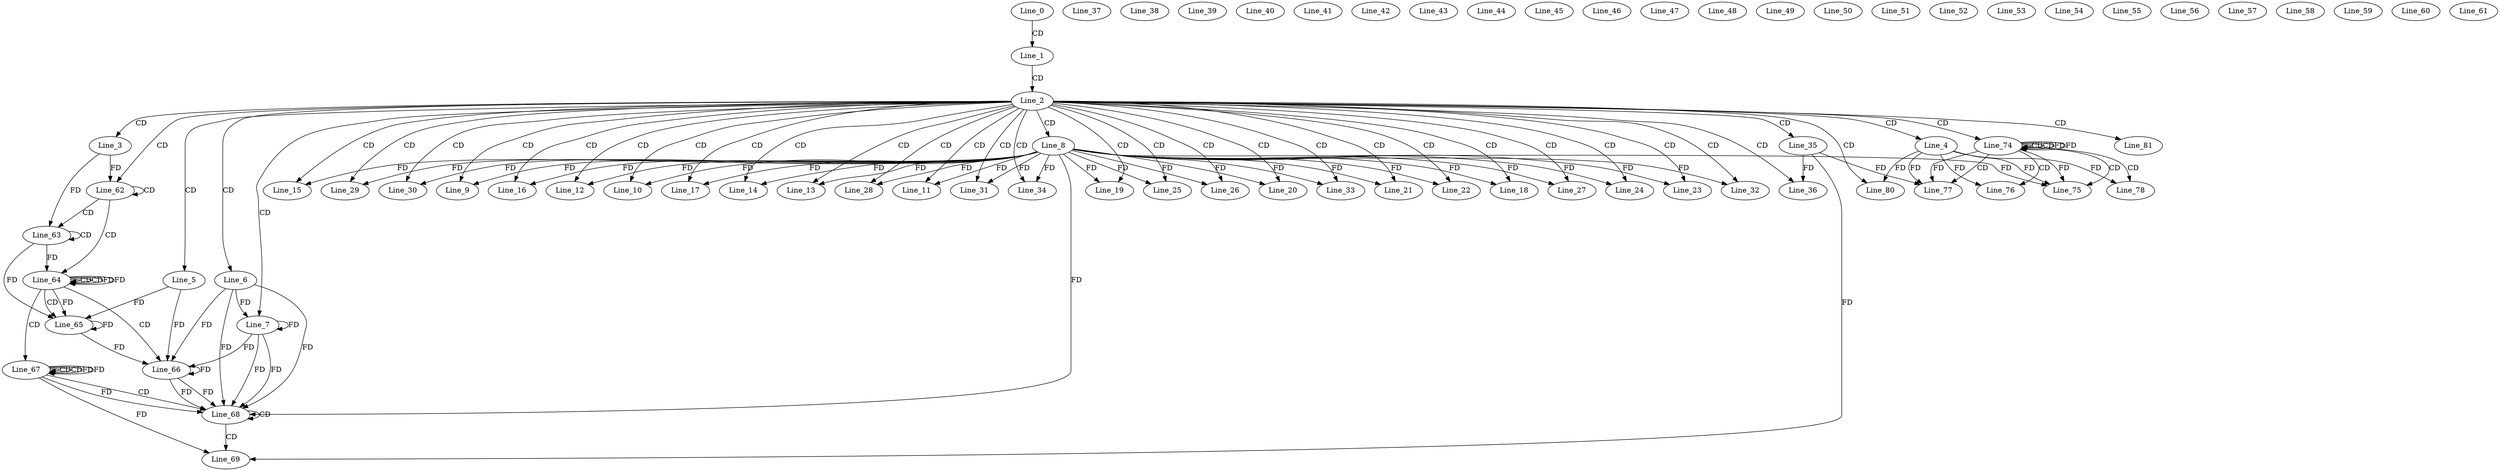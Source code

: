 digraph G {
  Line_0;
  Line_1;
  Line_2;
  Line_3;
  Line_4;
  Line_5;
  Line_6;
  Line_7;
  Line_8;
  Line_9;
  Line_10;
  Line_11;
  Line_12;
  Line_13;
  Line_14;
  Line_15;
  Line_16;
  Line_17;
  Line_18;
  Line_19;
  Line_20;
  Line_21;
  Line_22;
  Line_23;
  Line_24;
  Line_25;
  Line_26;
  Line_27;
  Line_28;
  Line_29;
  Line_30;
  Line_31;
  Line_32;
  Line_33;
  Line_34;
  Line_35;
  Line_36;
  Line_37;
  Line_38;
  Line_39;
  Line_40;
  Line_41;
  Line_42;
  Line_43;
  Line_44;
  Line_45;
  Line_46;
  Line_47;
  Line_48;
  Line_49;
  Line_50;
  Line_51;
  Line_52;
  Line_53;
  Line_54;
  Line_55;
  Line_56;
  Line_57;
  Line_58;
  Line_59;
  Line_60;
  Line_61;
  Line_62;
  Line_63;
  Line_63;
  Line_64;
  Line_64;
  Line_64;
  Line_64;
  Line_65;
  Line_65;
  Line_66;
  Line_66;
  Line_66;
  Line_67;
  Line_67;
  Line_67;
  Line_68;
  Line_68;
  Line_68;
  Line_69;
  Line_69;
  Line_62;
  Line_74;
  Line_74;
  Line_74;
  Line_75;
  Line_75;
  Line_76;
  Line_77;
  Line_77;
  Line_78;
  Line_80;
  Line_80;
  Line_81;
  Line_0 -> Line_1 [ label="CD" ];
  Line_1 -> Line_2 [ label="CD" ];
  Line_2 -> Line_3 [ label="CD" ];
  Line_2 -> Line_4 [ label="CD" ];
  Line_2 -> Line_5 [ label="CD" ];
  Line_2 -> Line_6 [ label="CD" ];
  Line_2 -> Line_7 [ label="CD" ];
  Line_6 -> Line_7 [ label="FD" ];
  Line_7 -> Line_7 [ label="FD" ];
  Line_2 -> Line_8 [ label="CD" ];
  Line_2 -> Line_9 [ label="CD" ];
  Line_8 -> Line_9 [ label="FD" ];
  Line_2 -> Line_10 [ label="CD" ];
  Line_8 -> Line_10 [ label="FD" ];
  Line_2 -> Line_11 [ label="CD" ];
  Line_8 -> Line_11 [ label="FD" ];
  Line_2 -> Line_12 [ label="CD" ];
  Line_8 -> Line_12 [ label="FD" ];
  Line_2 -> Line_13 [ label="CD" ];
  Line_8 -> Line_13 [ label="FD" ];
  Line_2 -> Line_14 [ label="CD" ];
  Line_8 -> Line_14 [ label="FD" ];
  Line_2 -> Line_15 [ label="CD" ];
  Line_8 -> Line_15 [ label="FD" ];
  Line_2 -> Line_16 [ label="CD" ];
  Line_8 -> Line_16 [ label="FD" ];
  Line_2 -> Line_17 [ label="CD" ];
  Line_8 -> Line_17 [ label="FD" ];
  Line_2 -> Line_18 [ label="CD" ];
  Line_8 -> Line_18 [ label="FD" ];
  Line_2 -> Line_19 [ label="CD" ];
  Line_8 -> Line_19 [ label="FD" ];
  Line_2 -> Line_20 [ label="CD" ];
  Line_8 -> Line_20 [ label="FD" ];
  Line_2 -> Line_21 [ label="CD" ];
  Line_8 -> Line_21 [ label="FD" ];
  Line_2 -> Line_22 [ label="CD" ];
  Line_8 -> Line_22 [ label="FD" ];
  Line_2 -> Line_23 [ label="CD" ];
  Line_8 -> Line_23 [ label="FD" ];
  Line_2 -> Line_24 [ label="CD" ];
  Line_8 -> Line_24 [ label="FD" ];
  Line_2 -> Line_25 [ label="CD" ];
  Line_8 -> Line_25 [ label="FD" ];
  Line_2 -> Line_26 [ label="CD" ];
  Line_8 -> Line_26 [ label="FD" ];
  Line_2 -> Line_27 [ label="CD" ];
  Line_8 -> Line_27 [ label="FD" ];
  Line_2 -> Line_28 [ label="CD" ];
  Line_8 -> Line_28 [ label="FD" ];
  Line_2 -> Line_29 [ label="CD" ];
  Line_8 -> Line_29 [ label="FD" ];
  Line_2 -> Line_30 [ label="CD" ];
  Line_8 -> Line_30 [ label="FD" ];
  Line_2 -> Line_31 [ label="CD" ];
  Line_8 -> Line_31 [ label="FD" ];
  Line_2 -> Line_32 [ label="CD" ];
  Line_8 -> Line_32 [ label="FD" ];
  Line_2 -> Line_33 [ label="CD" ];
  Line_8 -> Line_33 [ label="FD" ];
  Line_2 -> Line_34 [ label="CD" ];
  Line_8 -> Line_34 [ label="FD" ];
  Line_2 -> Line_35 [ label="CD" ];
  Line_2 -> Line_36 [ label="CD" ];
  Line_35 -> Line_36 [ label="FD" ];
  Line_2 -> Line_62 [ label="CD" ];
  Line_62 -> Line_62 [ label="CD" ];
  Line_62 -> Line_63 [ label="CD" ];
  Line_63 -> Line_63 [ label="CD" ];
  Line_3 -> Line_63 [ label="FD" ];
  Line_62 -> Line_64 [ label="CD" ];
  Line_64 -> Line_64 [ label="CD" ];
  Line_64 -> Line_64 [ label="CD" ];
  Line_63 -> Line_64 [ label="FD" ];
  Line_64 -> Line_64 [ label="FD" ];
  Line_64 -> Line_65 [ label="CD" ];
  Line_65 -> Line_65 [ label="FD" ];
  Line_5 -> Line_65 [ label="FD" ];
  Line_63 -> Line_65 [ label="FD" ];
  Line_64 -> Line_65 [ label="FD" ];
  Line_64 -> Line_66 [ label="CD" ];
  Line_66 -> Line_66 [ label="FD" ];
  Line_6 -> Line_66 [ label="FD" ];
  Line_7 -> Line_66 [ label="FD" ];
  Line_65 -> Line_66 [ label="FD" ];
  Line_5 -> Line_66 [ label="FD" ];
  Line_64 -> Line_67 [ label="CD" ];
  Line_67 -> Line_67 [ label="CD" ];
  Line_67 -> Line_67 [ label="CD" ];
  Line_67 -> Line_67 [ label="FD" ];
  Line_67 -> Line_68 [ label="CD" ];
  Line_66 -> Line_68 [ label="FD" ];
  Line_6 -> Line_68 [ label="FD" ];
  Line_7 -> Line_68 [ label="FD" ];
  Line_68 -> Line_68 [ label="CD" ];
  Line_66 -> Line_68 [ label="FD" ];
  Line_6 -> Line_68 [ label="FD" ];
  Line_7 -> Line_68 [ label="FD" ];
  Line_8 -> Line_68 [ label="FD" ];
  Line_67 -> Line_68 [ label="FD" ];
  Line_68 -> Line_69 [ label="CD" ];
  Line_35 -> Line_69 [ label="FD" ];
  Line_67 -> Line_69 [ label="FD" ];
  Line_3 -> Line_62 [ label="FD" ];
  Line_2 -> Line_74 [ label="CD" ];
  Line_74 -> Line_74 [ label="CD" ];
  Line_74 -> Line_74 [ label="CD" ];
  Line_74 -> Line_74 [ label="FD" ];
  Line_74 -> Line_75 [ label="CD" ];
  Line_4 -> Line_75 [ label="FD" ];
  Line_8 -> Line_75 [ label="FD" ];
  Line_74 -> Line_75 [ label="FD" ];
  Line_74 -> Line_76 [ label="CD" ];
  Line_4 -> Line_76 [ label="FD" ];
  Line_74 -> Line_77 [ label="CD" ];
  Line_4 -> Line_77 [ label="FD" ];
  Line_35 -> Line_77 [ label="FD" ];
  Line_74 -> Line_77 [ label="FD" ];
  Line_74 -> Line_78 [ label="CD" ];
  Line_4 -> Line_78 [ label="FD" ];
  Line_2 -> Line_80 [ label="CD" ];
  Line_4 -> Line_80 [ label="FD" ];
  Line_2 -> Line_81 [ label="CD" ];
  Line_64 -> Line_64 [ label="FD" ];
  Line_67 -> Line_67 [ label="FD" ];
  Line_74 -> Line_74 [ label="FD" ];
}
